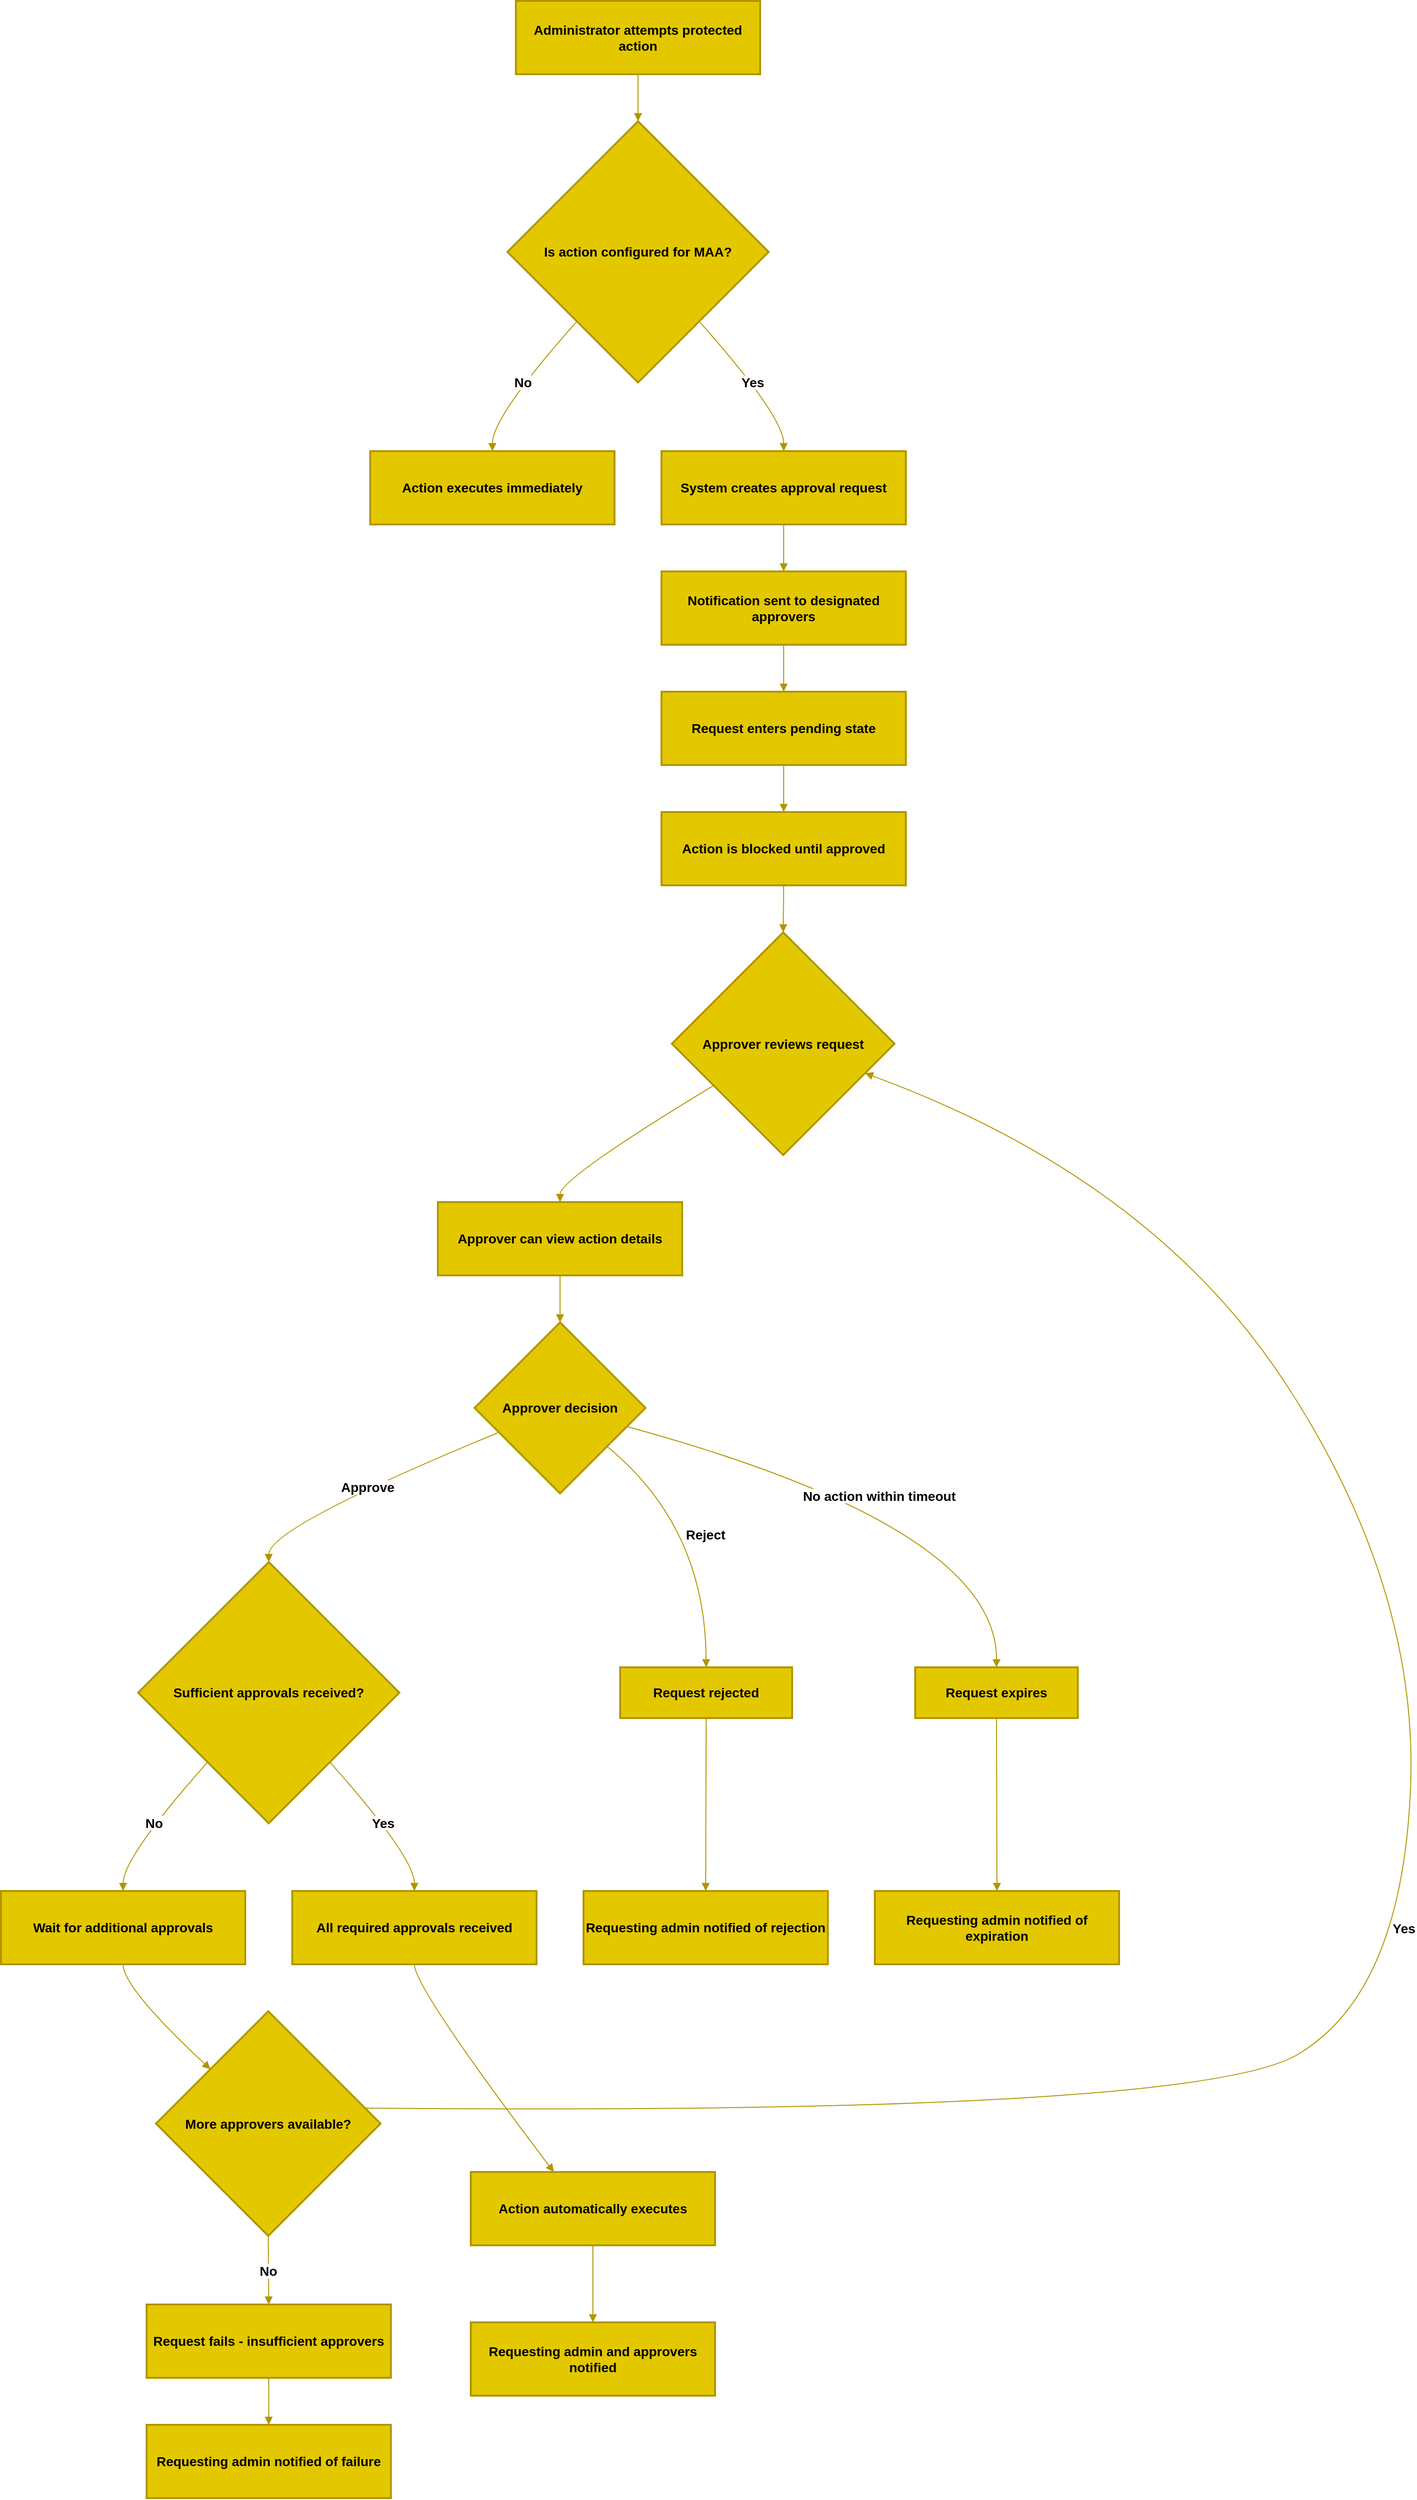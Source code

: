 <mxfile version="28.2.3">
  <diagram name="Page-1" id="jfDBXncFpyWW6DPJz7Fo">
    <mxGraphModel dx="2517" dy="1150" grid="1" gridSize="10" guides="1" tooltips="1" connect="1" arrows="1" fold="1" page="1" pageScale="1" pageWidth="850" pageHeight="1100" math="0" shadow="0">
      <root>
        <mxCell id="0" />
        <mxCell id="1" parent="0" />
        <mxCell id="wPt5KKNDqoDLbK822SAh-1" value="Administrator attempts protected action" style="whiteSpace=wrap;strokeWidth=2;fillColor=#e3c800;fontColor=#000000;strokeColor=#B09500;fontStyle=1;fontSize=14;" parent="1" vertex="1">
          <mxGeometry x="568" y="20" width="260" height="78" as="geometry" />
        </mxCell>
        <mxCell id="wPt5KKNDqoDLbK822SAh-2" value="Is action configured for MAA?" style="rhombus;strokeWidth=2;whiteSpace=wrap;fillColor=#e3c800;fontColor=#000000;strokeColor=#B09500;fontStyle=1;fontSize=14;" parent="1" vertex="1">
          <mxGeometry x="559" y="148" width="278" height="278" as="geometry" />
        </mxCell>
        <mxCell id="wPt5KKNDqoDLbK822SAh-3" value="Action executes immediately" style="whiteSpace=wrap;strokeWidth=2;fillColor=#e3c800;fontColor=#000000;strokeColor=#B09500;fontStyle=1;fontSize=14;" parent="1" vertex="1">
          <mxGeometry x="413" y="499" width="260" height="78" as="geometry" />
        </mxCell>
        <mxCell id="wPt5KKNDqoDLbK822SAh-4" value="System creates approval request" style="whiteSpace=wrap;strokeWidth=2;fillColor=#e3c800;fontColor=#000000;strokeColor=#B09500;fontStyle=1;fontSize=14;" parent="1" vertex="1">
          <mxGeometry x="723" y="499" width="260" height="78" as="geometry" />
        </mxCell>
        <mxCell id="wPt5KKNDqoDLbK822SAh-5" value="Notification sent to designated approvers" style="whiteSpace=wrap;strokeWidth=2;fillColor=#e3c800;fontColor=#000000;strokeColor=#B09500;fontStyle=1;fontSize=14;" parent="1" vertex="1">
          <mxGeometry x="723" y="627" width="260" height="78" as="geometry" />
        </mxCell>
        <mxCell id="wPt5KKNDqoDLbK822SAh-6" value="Request enters pending state" style="whiteSpace=wrap;strokeWidth=2;fillColor=#e3c800;fontColor=#000000;strokeColor=#B09500;fontStyle=1;fontSize=14;" parent="1" vertex="1">
          <mxGeometry x="723" y="755" width="260" height="78" as="geometry" />
        </mxCell>
        <mxCell id="wPt5KKNDqoDLbK822SAh-7" value="Action is blocked until approved" style="whiteSpace=wrap;strokeWidth=2;fillColor=#e3c800;fontColor=#000000;strokeColor=#B09500;fontStyle=1;fontSize=14;" parent="1" vertex="1">
          <mxGeometry x="723" y="883" width="260" height="78" as="geometry" />
        </mxCell>
        <mxCell id="wPt5KKNDqoDLbK822SAh-8" value="Approver reviews request" style="rhombus;strokeWidth=2;whiteSpace=wrap;fillColor=#e3c800;fontColor=#000000;strokeColor=#B09500;fontStyle=1;fontSize=14;" parent="1" vertex="1">
          <mxGeometry x="734" y="1011" width="237" height="237" as="geometry" />
        </mxCell>
        <mxCell id="wPt5KKNDqoDLbK822SAh-9" value="Approver can view action details" style="whiteSpace=wrap;strokeWidth=2;fillColor=#e3c800;fontColor=#000000;strokeColor=#B09500;fontStyle=1;fontSize=14;" parent="1" vertex="1">
          <mxGeometry x="485" y="1298" width="260" height="78" as="geometry" />
        </mxCell>
        <mxCell id="wPt5KKNDqoDLbK822SAh-10" value="Approver decision" style="rhombus;strokeWidth=2;whiteSpace=wrap;fillColor=#e3c800;fontColor=#000000;strokeColor=#B09500;fontStyle=1;fontSize=14;" parent="1" vertex="1">
          <mxGeometry x="524" y="1426" width="182" height="182" as="geometry" />
        </mxCell>
        <mxCell id="wPt5KKNDqoDLbK822SAh-11" value="Sufficient approvals received?" style="rhombus;strokeWidth=2;whiteSpace=wrap;fillColor=#e3c800;fontColor=#000000;strokeColor=#B09500;fontStyle=1;fontSize=14;" parent="1" vertex="1">
          <mxGeometry x="166" y="1681" width="278" height="278" as="geometry" />
        </mxCell>
        <mxCell id="wPt5KKNDqoDLbK822SAh-12" value="Request rejected" style="whiteSpace=wrap;strokeWidth=2;fillColor=#e3c800;fontColor=#000000;strokeColor=#B09500;fontStyle=1;fontSize=14;" parent="1" vertex="1">
          <mxGeometry x="679" y="1793" width="183" height="54" as="geometry" />
        </mxCell>
        <mxCell id="wPt5KKNDqoDLbK822SAh-13" value="Request expires" style="whiteSpace=wrap;strokeWidth=2;fillColor=#e3c800;fontColor=#000000;strokeColor=#B09500;fontStyle=1;fontSize=14;" parent="1" vertex="1">
          <mxGeometry x="993" y="1793" width="173" height="54" as="geometry" />
        </mxCell>
        <mxCell id="wPt5KKNDqoDLbK822SAh-14" value="Wait for additional approvals" style="whiteSpace=wrap;strokeWidth=2;fillColor=#e3c800;fontColor=#000000;strokeColor=#B09500;fontStyle=1;fontSize=14;" parent="1" vertex="1">
          <mxGeometry x="20" y="2031" width="260" height="78" as="geometry" />
        </mxCell>
        <mxCell id="wPt5KKNDqoDLbK822SAh-15" value="All required approvals received" style="whiteSpace=wrap;strokeWidth=2;fillColor=#e3c800;fontColor=#000000;strokeColor=#B09500;fontStyle=1;fontSize=14;" parent="1" vertex="1">
          <mxGeometry x="330" y="2031" width="260" height="78" as="geometry" />
        </mxCell>
        <mxCell id="wPt5KKNDqoDLbK822SAh-16" value="More approvers available?" style="rhombus;strokeWidth=2;whiteSpace=wrap;fillColor=#e3c800;fontColor=#000000;strokeColor=#B09500;fontStyle=1;fontSize=14;" parent="1" vertex="1">
          <mxGeometry x="185" y="2159" width="239" height="239" as="geometry" />
        </mxCell>
        <mxCell id="wPt5KKNDqoDLbK822SAh-17" value="Request fails - insufficient approvers" style="whiteSpace=wrap;strokeWidth=2;fillColor=#e3c800;fontColor=#000000;strokeColor=#B09500;fontStyle=1;fontSize=14;" parent="1" vertex="1">
          <mxGeometry x="175" y="2471" width="260" height="78" as="geometry" />
        </mxCell>
        <mxCell id="wPt5KKNDqoDLbK822SAh-18" value="Action automatically executes" style="whiteSpace=wrap;strokeWidth=2;fillColor=#e3c800;fontColor=#000000;strokeColor=#B09500;fontStyle=1;fontSize=14;" parent="1" vertex="1">
          <mxGeometry x="520" y="2330" width="260" height="78" as="geometry" />
        </mxCell>
        <mxCell id="wPt5KKNDqoDLbK822SAh-19" value="Requesting admin and approvers notified" style="whiteSpace=wrap;strokeWidth=2;fillColor=#e3c800;fontColor=#000000;strokeColor=#B09500;fontStyle=1;fontSize=14;" parent="1" vertex="1">
          <mxGeometry x="520" y="2490" width="260" height="78" as="geometry" />
        </mxCell>
        <mxCell id="wPt5KKNDqoDLbK822SAh-20" value="Requesting admin notified of rejection" style="whiteSpace=wrap;strokeWidth=2;fillColor=#e3c800;fontColor=#000000;strokeColor=#B09500;fontStyle=1;fontSize=14;" parent="1" vertex="1">
          <mxGeometry x="640" y="2031" width="260" height="78" as="geometry" />
        </mxCell>
        <mxCell id="wPt5KKNDqoDLbK822SAh-21" value="Requesting admin notified of expiration" style="whiteSpace=wrap;strokeWidth=2;fillColor=#e3c800;fontColor=#000000;strokeColor=#B09500;fontStyle=1;fontSize=14;" parent="1" vertex="1">
          <mxGeometry x="950" y="2031" width="260" height="78" as="geometry" />
        </mxCell>
        <mxCell id="wPt5KKNDqoDLbK822SAh-22" value="Requesting admin notified of failure" style="whiteSpace=wrap;strokeWidth=2;fillColor=#e3c800;fontColor=#000000;strokeColor=#B09500;fontStyle=1;fontSize=14;" parent="1" vertex="1">
          <mxGeometry x="175" y="2599" width="260" height="78" as="geometry" />
        </mxCell>
        <mxCell id="wPt5KKNDqoDLbK822SAh-23" value="" style="curved=1;startArrow=none;endArrow=block;exitX=0.5;exitY=1;entryX=0.5;entryY=0;rounded=0;fillColor=#e3c800;strokeColor=#B09500;fontStyle=1;fontSize=14;" parent="1" source="wPt5KKNDqoDLbK822SAh-1" target="wPt5KKNDqoDLbK822SAh-2" edge="1">
          <mxGeometry relative="1" as="geometry">
            <Array as="points" />
          </mxGeometry>
        </mxCell>
        <mxCell id="wPt5KKNDqoDLbK822SAh-24" value="No" style="curved=1;startArrow=none;endArrow=block;exitX=0.06;exitY=1;entryX=0.5;entryY=0;rounded=0;fillColor=#e3c800;strokeColor=#B09500;fontStyle=1;fontSize=14;" parent="1" source="wPt5KKNDqoDLbK822SAh-2" target="wPt5KKNDqoDLbK822SAh-3" edge="1">
          <mxGeometry relative="1" as="geometry">
            <Array as="points">
              <mxPoint x="543" y="462" />
            </Array>
          </mxGeometry>
        </mxCell>
        <mxCell id="wPt5KKNDqoDLbK822SAh-25" value="Yes" style="curved=1;startArrow=none;endArrow=block;exitX=0.94;exitY=1;entryX=0.5;entryY=0;rounded=0;fillColor=#e3c800;strokeColor=#B09500;fontStyle=1;fontSize=14;" parent="1" source="wPt5KKNDqoDLbK822SAh-2" target="wPt5KKNDqoDLbK822SAh-4" edge="1">
          <mxGeometry relative="1" as="geometry">
            <Array as="points">
              <mxPoint x="853" y="462" />
            </Array>
          </mxGeometry>
        </mxCell>
        <mxCell id="wPt5KKNDqoDLbK822SAh-26" value="" style="curved=1;startArrow=none;endArrow=block;exitX=0.5;exitY=1;entryX=0.5;entryY=0;rounded=0;fillColor=#e3c800;strokeColor=#B09500;fontStyle=1;fontSize=14;" parent="1" source="wPt5KKNDqoDLbK822SAh-4" target="wPt5KKNDqoDLbK822SAh-5" edge="1">
          <mxGeometry relative="1" as="geometry">
            <Array as="points" />
          </mxGeometry>
        </mxCell>
        <mxCell id="wPt5KKNDqoDLbK822SAh-27" value="" style="curved=1;startArrow=none;endArrow=block;exitX=0.5;exitY=1;entryX=0.5;entryY=0;rounded=0;fillColor=#e3c800;strokeColor=#B09500;fontStyle=1;fontSize=14;" parent="1" source="wPt5KKNDqoDLbK822SAh-5" target="wPt5KKNDqoDLbK822SAh-6" edge="1">
          <mxGeometry relative="1" as="geometry">
            <Array as="points" />
          </mxGeometry>
        </mxCell>
        <mxCell id="wPt5KKNDqoDLbK822SAh-28" value="" style="curved=1;startArrow=none;endArrow=block;exitX=0.5;exitY=1;entryX=0.5;entryY=0;rounded=0;fillColor=#e3c800;strokeColor=#B09500;fontStyle=1;fontSize=14;" parent="1" source="wPt5KKNDqoDLbK822SAh-6" target="wPt5KKNDqoDLbK822SAh-7" edge="1">
          <mxGeometry relative="1" as="geometry">
            <Array as="points" />
          </mxGeometry>
        </mxCell>
        <mxCell id="wPt5KKNDqoDLbK822SAh-29" value="" style="curved=1;startArrow=none;endArrow=block;exitX=0.5;exitY=1;entryX=0.5;entryY=0;rounded=0;fillColor=#e3c800;strokeColor=#B09500;fontStyle=1;fontSize=14;" parent="1" source="wPt5KKNDqoDLbK822SAh-7" target="wPt5KKNDqoDLbK822SAh-8" edge="1">
          <mxGeometry relative="1" as="geometry">
            <Array as="points" />
          </mxGeometry>
        </mxCell>
        <mxCell id="wPt5KKNDqoDLbK822SAh-30" value="" style="curved=1;startArrow=none;endArrow=block;exitX=0;exitY=0.8;entryX=0.5;entryY=0;rounded=0;fillColor=#e3c800;strokeColor=#B09500;fontStyle=1;fontSize=14;" parent="1" source="wPt5KKNDqoDLbK822SAh-8" target="wPt5KKNDqoDLbK822SAh-9" edge="1">
          <mxGeometry relative="1" as="geometry">
            <Array as="points">
              <mxPoint x="615" y="1273" />
            </Array>
          </mxGeometry>
        </mxCell>
        <mxCell id="wPt5KKNDqoDLbK822SAh-31" value="" style="curved=1;startArrow=none;endArrow=block;exitX=0.5;exitY=1;entryX=0.5;entryY=0;rounded=0;fillColor=#e3c800;strokeColor=#B09500;fontStyle=1;fontSize=14;" parent="1" source="wPt5KKNDqoDLbK822SAh-9" target="wPt5KKNDqoDLbK822SAh-10" edge="1">
          <mxGeometry relative="1" as="geometry">
            <Array as="points" />
          </mxGeometry>
        </mxCell>
        <mxCell id="wPt5KKNDqoDLbK822SAh-32" value="Approve" style="curved=1;startArrow=none;endArrow=block;exitX=0;exitY=0.7;entryX=0.5;entryY=0;rounded=0;fillColor=#e3c800;strokeColor=#B09500;fontStyle=1;fontSize=14;" parent="1" source="wPt5KKNDqoDLbK822SAh-10" target="wPt5KKNDqoDLbK822SAh-11" edge="1">
          <mxGeometry relative="1" as="geometry">
            <Array as="points">
              <mxPoint x="305" y="1644" />
            </Array>
          </mxGeometry>
        </mxCell>
        <mxCell id="wPt5KKNDqoDLbK822SAh-33" value="Reject" style="curved=1;startArrow=none;endArrow=block;exitX=1;exitY=0.91;entryX=0.5;entryY=-0.01;rounded=0;fillColor=#e3c800;strokeColor=#B09500;fontStyle=1;fontSize=14;" parent="1" source="wPt5KKNDqoDLbK822SAh-10" target="wPt5KKNDqoDLbK822SAh-12" edge="1">
          <mxGeometry relative="1" as="geometry">
            <Array as="points">
              <mxPoint x="770" y="1644" />
            </Array>
          </mxGeometry>
        </mxCell>
        <mxCell id="wPt5KKNDqoDLbK822SAh-34" value="No action within timeout" style="curved=1;startArrow=none;endArrow=block;exitX=1;exitY=0.64;entryX=0.5;entryY=-0.01;rounded=0;fillColor=#e3c800;strokeColor=#B09500;fontStyle=1;fontSize=14;" parent="1" source="wPt5KKNDqoDLbK822SAh-10" target="wPt5KKNDqoDLbK822SAh-13" edge="1">
          <mxGeometry relative="1" as="geometry">
            <Array as="points">
              <mxPoint x="1080" y="1644" />
            </Array>
          </mxGeometry>
        </mxCell>
        <mxCell id="wPt5KKNDqoDLbK822SAh-35" value="No" style="curved=1;startArrow=none;endArrow=block;exitX=0.06;exitY=1;entryX=0.5;entryY=0;rounded=0;fillColor=#e3c800;strokeColor=#B09500;fontStyle=1;fontSize=14;" parent="1" source="wPt5KKNDqoDLbK822SAh-11" target="wPt5KKNDqoDLbK822SAh-14" edge="1">
          <mxGeometry relative="1" as="geometry">
            <Array as="points">
              <mxPoint x="150" y="1995" />
            </Array>
          </mxGeometry>
        </mxCell>
        <mxCell id="wPt5KKNDqoDLbK822SAh-36" value="Yes" style="curved=1;startArrow=none;endArrow=block;exitX=0.94;exitY=1;entryX=0.5;entryY=0;rounded=0;fillColor=#e3c800;strokeColor=#B09500;fontStyle=1;fontSize=14;" parent="1" source="wPt5KKNDqoDLbK822SAh-11" target="wPt5KKNDqoDLbK822SAh-15" edge="1">
          <mxGeometry relative="1" as="geometry">
            <Array as="points">
              <mxPoint x="460" y="1995" />
            </Array>
          </mxGeometry>
        </mxCell>
        <mxCell id="wPt5KKNDqoDLbK822SAh-37" value="" style="curved=1;startArrow=none;endArrow=block;exitX=0.5;exitY=1;entryX=0;entryY=0.03;rounded=0;fillColor=#e3c800;strokeColor=#B09500;fontStyle=1;fontSize=14;" parent="1" source="wPt5KKNDqoDLbK822SAh-14" target="wPt5KKNDqoDLbK822SAh-16" edge="1">
          <mxGeometry relative="1" as="geometry">
            <Array as="points">
              <mxPoint x="150" y="2134" />
            </Array>
          </mxGeometry>
        </mxCell>
        <mxCell id="wPt5KKNDqoDLbK822SAh-38" value="Yes" style="curved=1;startArrow=none;endArrow=block;exitX=1;exitY=0.42;entryX=1;entryY=0.68;rounded=0;fillColor=#e3c800;strokeColor=#B09500;fontStyle=1;fontSize=14;" parent="1" source="wPt5KKNDqoDLbK822SAh-16" target="wPt5KKNDqoDLbK822SAh-8" edge="1">
          <mxGeometry relative="1" as="geometry">
            <Array as="points">
              <mxPoint x="1290" y="2270" />
              <mxPoint x="1510" y="2140" />
              <mxPoint x="1530" y="1710" />
              <mxPoint x="1245" y="1273" />
            </Array>
          </mxGeometry>
        </mxCell>
        <mxCell id="wPt5KKNDqoDLbK822SAh-39" value="No" style="curved=1;startArrow=none;endArrow=block;exitX=0.5;exitY=1;entryX=0.5;entryY=0;rounded=0;fillColor=#e3c800;strokeColor=#B09500;fontStyle=1;fontSize=14;" parent="1" source="wPt5KKNDqoDLbK822SAh-16" target="wPt5KKNDqoDLbK822SAh-17" edge="1">
          <mxGeometry relative="1" as="geometry">
            <Array as="points" />
          </mxGeometry>
        </mxCell>
        <mxCell id="wPt5KKNDqoDLbK822SAh-40" value="" style="curved=1;startArrow=none;endArrow=block;exitX=0.5;exitY=1;entryX=0.34;entryY=0;rounded=0;fillColor=#e3c800;strokeColor=#B09500;fontStyle=1;fontSize=14;" parent="1" source="wPt5KKNDqoDLbK822SAh-15" target="wPt5KKNDqoDLbK822SAh-18" edge="1">
          <mxGeometry relative="1" as="geometry">
            <Array as="points">
              <mxPoint x="460" y="2134" />
            </Array>
          </mxGeometry>
        </mxCell>
        <mxCell id="wPt5KKNDqoDLbK822SAh-41" value="" style="curved=1;startArrow=none;endArrow=block;exitX=0.5;exitY=1;entryX=0.5;entryY=0;rounded=0;fillColor=#e3c800;strokeColor=#B09500;fontStyle=1;fontSize=14;" parent="1" source="wPt5KKNDqoDLbK822SAh-18" target="wPt5KKNDqoDLbK822SAh-19" edge="1">
          <mxGeometry relative="1" as="geometry">
            <Array as="points" />
          </mxGeometry>
        </mxCell>
        <mxCell id="wPt5KKNDqoDLbK822SAh-42" value="" style="curved=1;startArrow=none;endArrow=block;exitX=0.5;exitY=0.99;entryX=0.5;entryY=0;rounded=0;fillColor=#e3c800;strokeColor=#B09500;fontStyle=1;fontSize=14;" parent="1" source="wPt5KKNDqoDLbK822SAh-12" target="wPt5KKNDqoDLbK822SAh-20" edge="1">
          <mxGeometry relative="1" as="geometry">
            <Array as="points" />
          </mxGeometry>
        </mxCell>
        <mxCell id="wPt5KKNDqoDLbK822SAh-43" value="" style="curved=1;startArrow=none;endArrow=block;exitX=0.5;exitY=0.99;entryX=0.5;entryY=0;rounded=0;fillColor=#e3c800;strokeColor=#B09500;fontStyle=1;fontSize=14;" parent="1" source="wPt5KKNDqoDLbK822SAh-13" target="wPt5KKNDqoDLbK822SAh-21" edge="1">
          <mxGeometry relative="1" as="geometry">
            <Array as="points" />
          </mxGeometry>
        </mxCell>
        <mxCell id="wPt5KKNDqoDLbK822SAh-44" value="" style="curved=1;startArrow=none;endArrow=block;exitX=0.5;exitY=1;entryX=0.5;entryY=0;rounded=0;fillColor=#e3c800;strokeColor=#B09500;fontStyle=1;fontSize=14;" parent="1" source="wPt5KKNDqoDLbK822SAh-17" target="wPt5KKNDqoDLbK822SAh-22" edge="1">
          <mxGeometry relative="1" as="geometry">
            <Array as="points" />
          </mxGeometry>
        </mxCell>
      </root>
    </mxGraphModel>
  </diagram>
</mxfile>
